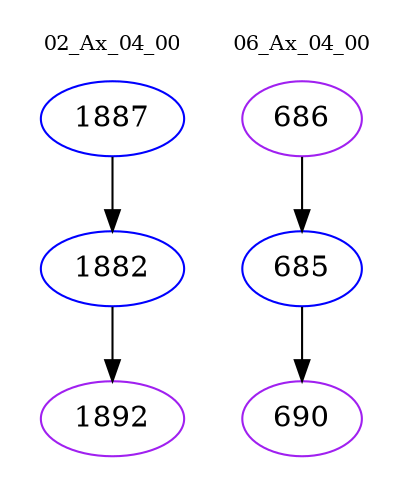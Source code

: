 digraph{
subgraph cluster_0 {
color = white
label = "02_Ax_04_00";
fontsize=10;
T0_1887 [label="1887", color="blue"]
T0_1887 -> T0_1882 [color="black"]
T0_1882 [label="1882", color="blue"]
T0_1882 -> T0_1892 [color="black"]
T0_1892 [label="1892", color="purple"]
}
subgraph cluster_1 {
color = white
label = "06_Ax_04_00";
fontsize=10;
T1_686 [label="686", color="purple"]
T1_686 -> T1_685 [color="black"]
T1_685 [label="685", color="blue"]
T1_685 -> T1_690 [color="black"]
T1_690 [label="690", color="purple"]
}
}
